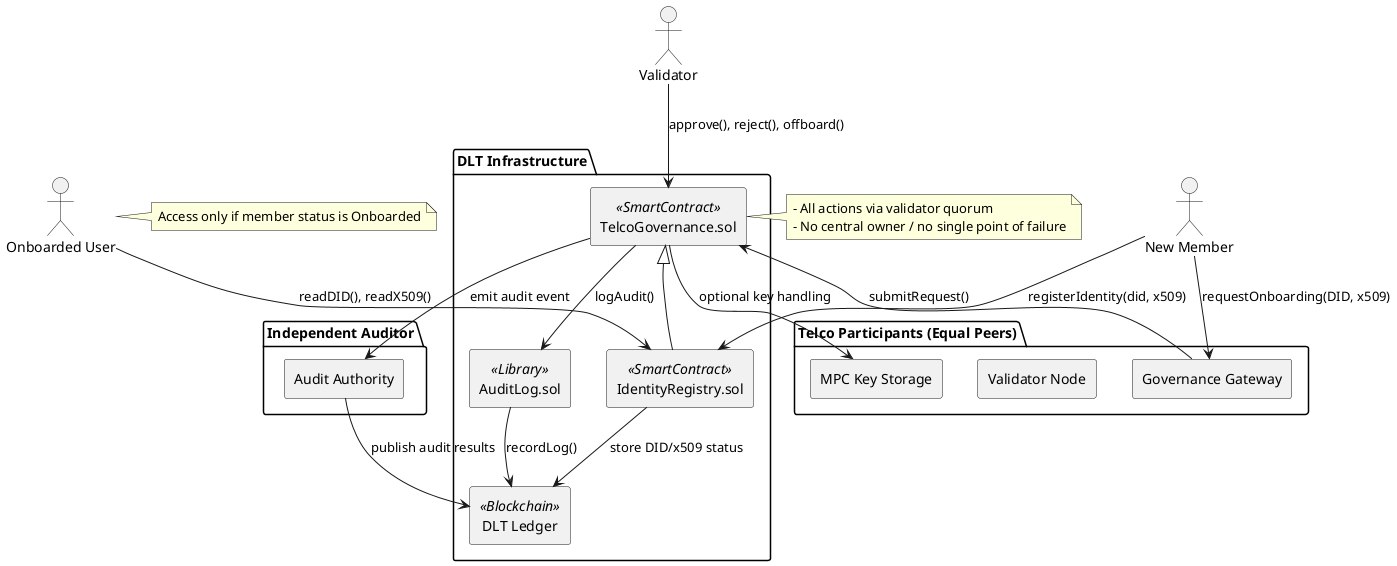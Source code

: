 @startuml
skinparam componentStyle rectangle

package "DLT Infrastructure" {
  [TelcoGovernance.sol] <<SmartContract>>
  [AuditLog.sol] <<Library>>
  [IdentityRegistry.sol] <<SmartContract>>
  [DLT Ledger] <<Blockchain>>
}

package "Telco Participants (Equal Peers)" {
  [Governance Gateway]
  [Validator Node]
  [MPC Key Storage]
}

package "Independent Auditor" {
  [Audit Authority]
}

actor "New Member" as Partner
actor "Validator"
actor "Onboarded User" as Reader

' --- Governance & Membership ---
Partner --> [Governance Gateway] : requestOnboarding(DID, x509)
[Governance Gateway] --> [TelcoGovernance.sol] : submitRequest()
Validator --> [TelcoGovernance.sol] : approve(), reject(), offboard()
[TelcoGovernance.sol] --> [AuditLog.sol] : logAudit()
[AuditLog.sol] --> [DLT Ledger] : recordLog()

' --- Identity Management ---
[TelcoGovernance.sol] <|-- [IdentityRegistry.sol]
[IdentityRegistry.sol] --> [DLT Ledger] : store DID/x509 status

Partner --> [IdentityRegistry.sol] : registerIdentity(did, x509)
Reader --> [IdentityRegistry.sol] : readDID(), readX509()

note right of Reader
  Access only if member status is Onboarded
end note

' --- Supporting Infrastructure ---
[TelcoGovernance.sol] --> [MPC Key Storage] : optional key handling
[TelcoGovernance.sol] --> [Audit Authority] : emit audit event
[Audit Authority] --> [DLT Ledger] : publish audit results

note right of [TelcoGovernance.sol]
  - All actions via validator quorum
  - No central owner / no single point of failure
end note
@enduml

